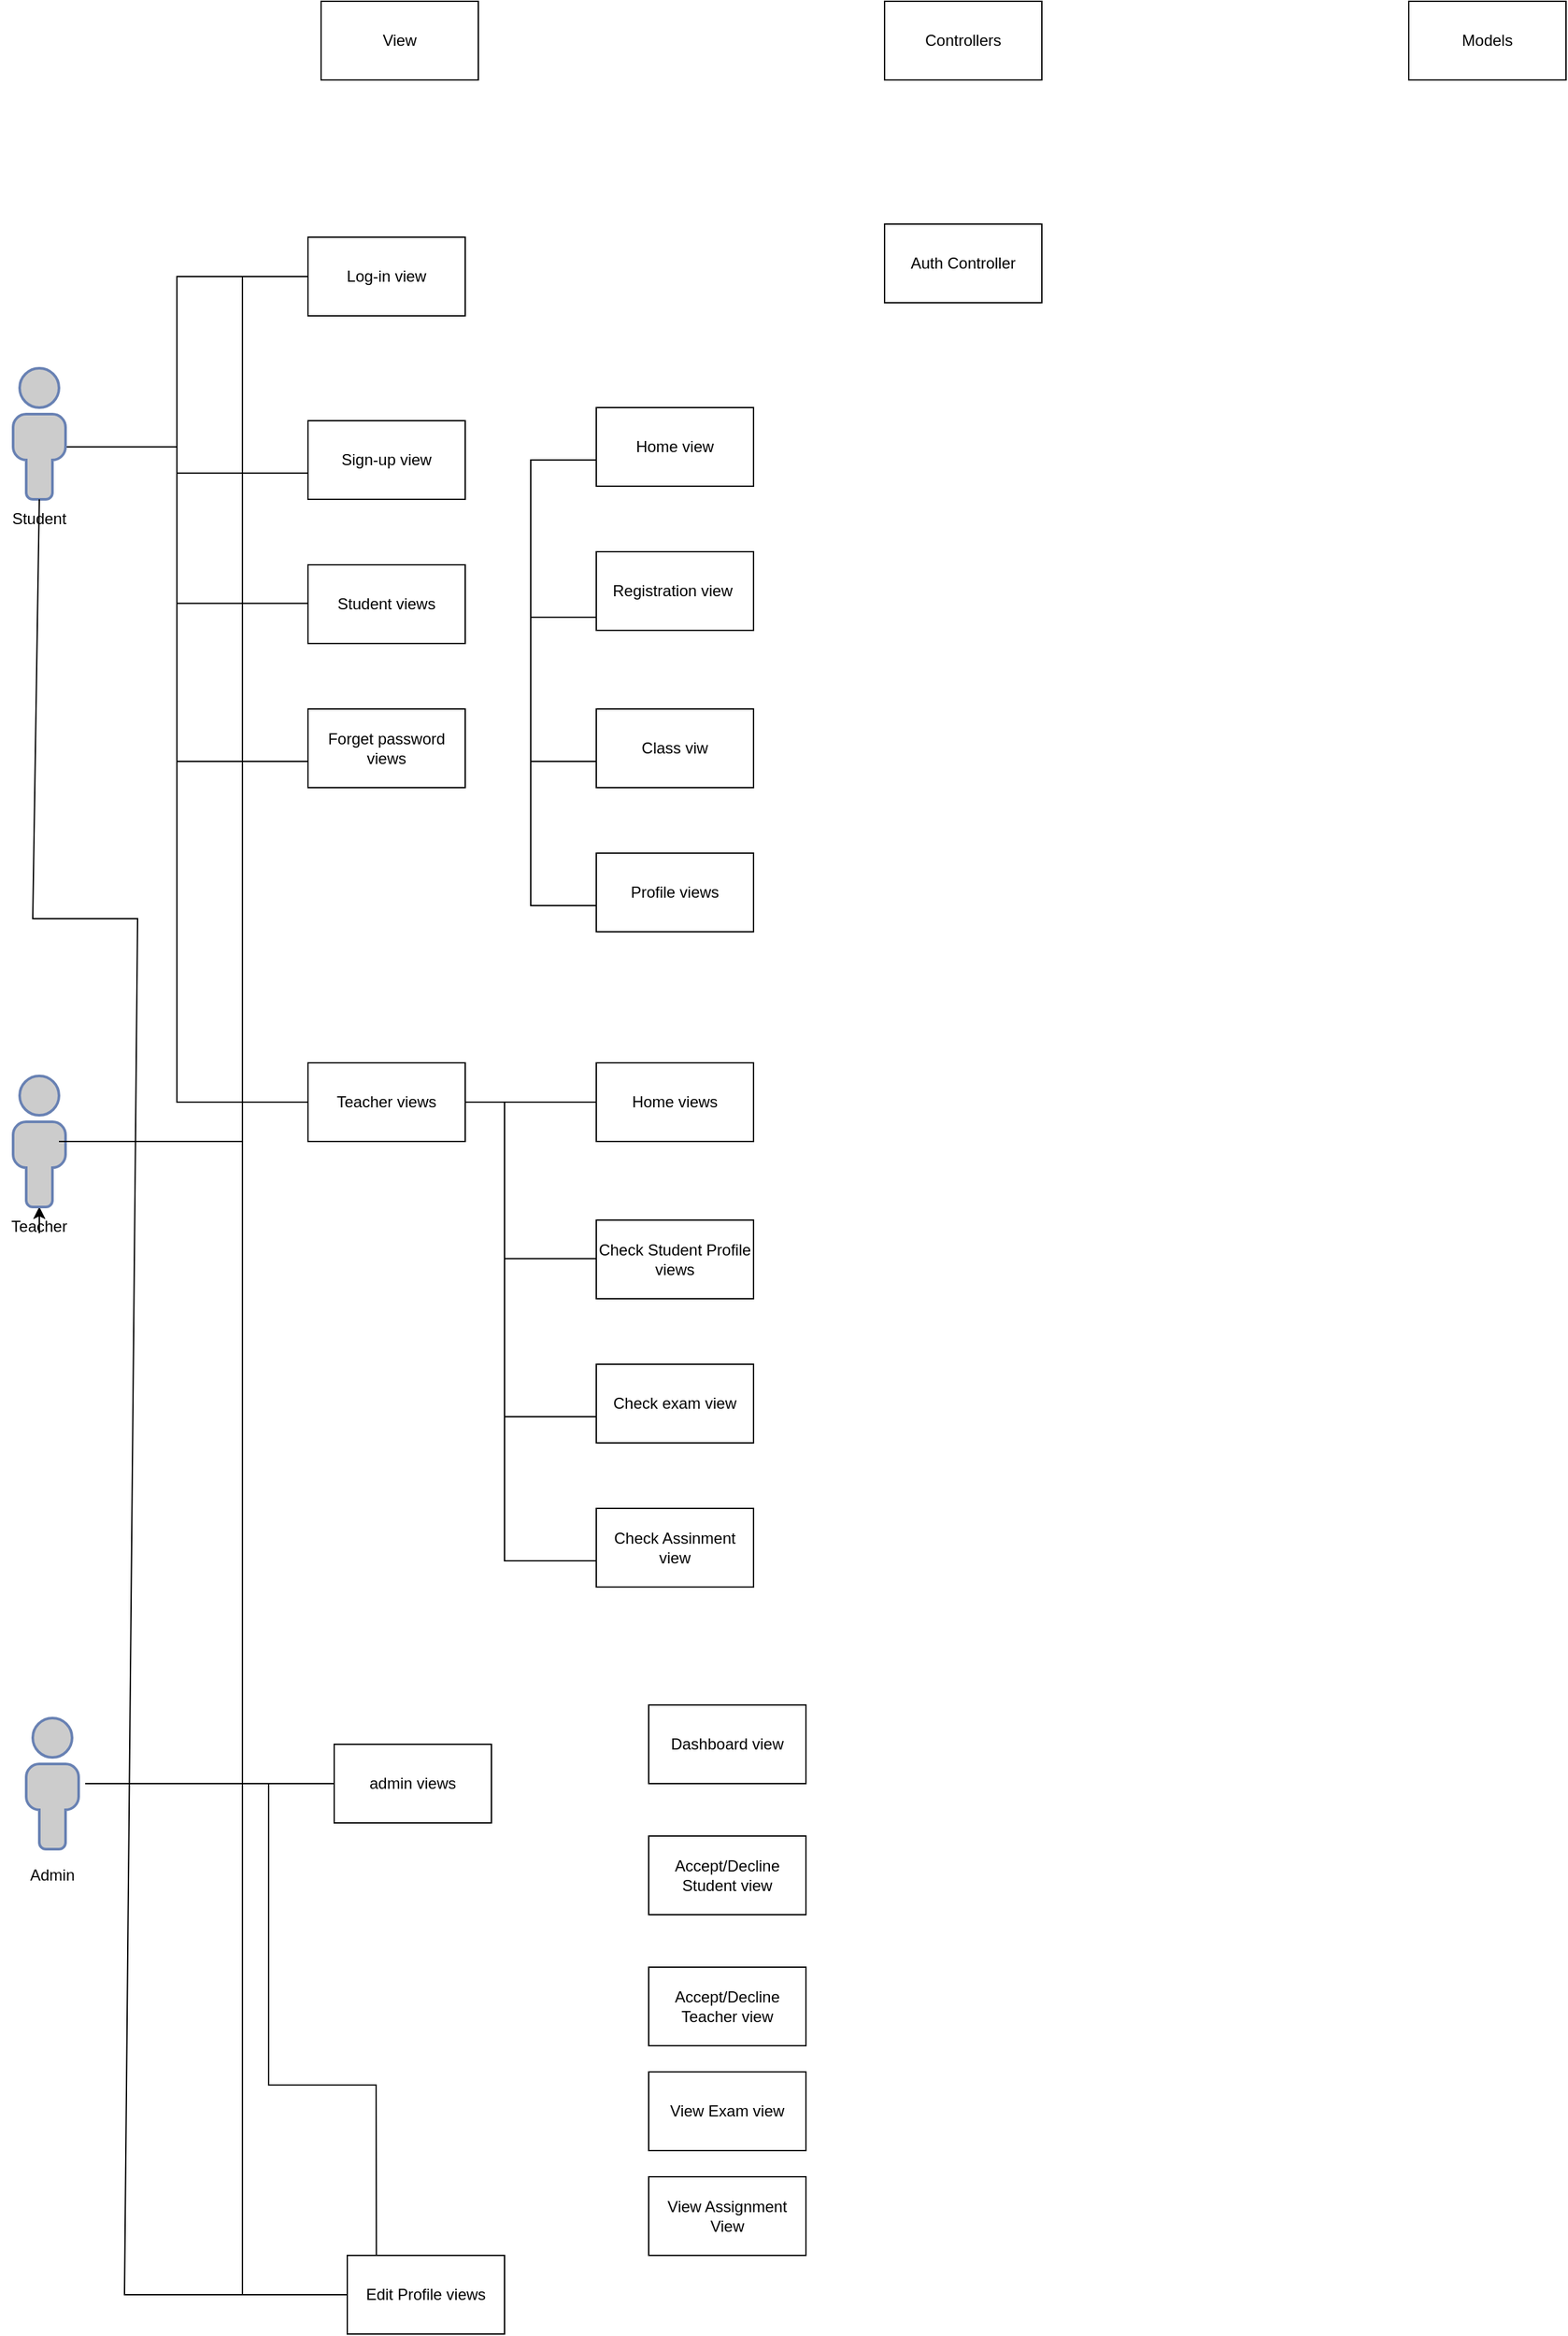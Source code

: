 <mxfile version="20.8.8" type="github">
  <diagram name="Page-1" id="TC_4WfJnMGVma51VtcSm">
    <mxGraphModel dx="749" dy="855" grid="1" gridSize="10" guides="1" tooltips="1" connect="1" arrows="1" fold="1" page="1" pageScale="1" pageWidth="1600" pageHeight="900" math="0" shadow="0">
      <root>
        <mxCell id="0" />
        <mxCell id="1" parent="0" />
        <mxCell id="ad1aPUpGKpew4Hz-ZdNQ-4" value="Student" style="text;strokeColor=none;align=center;fillColor=none;html=1;verticalAlign=middle;whiteSpace=wrap;rounded=0;" vertex="1" parent="1">
          <mxGeometry x="25" y="390" width="60" height="30" as="geometry" />
        </mxCell>
        <mxCell id="ad1aPUpGKpew4Hz-ZdNQ-64" value="" style="edgeStyle=orthogonalEdgeStyle;rounded=0;orthogonalLoop=1;jettySize=auto;html=1;" edge="1" parent="1" source="ad1aPUpGKpew4Hz-ZdNQ-5" target="ad1aPUpGKpew4Hz-ZdNQ-8">
          <mxGeometry relative="1" as="geometry" />
        </mxCell>
        <mxCell id="ad1aPUpGKpew4Hz-ZdNQ-69" value="" style="edgeStyle=orthogonalEdgeStyle;rounded=0;orthogonalLoop=1;jettySize=auto;html=1;" edge="1" parent="1" source="ad1aPUpGKpew4Hz-ZdNQ-5" target="ad1aPUpGKpew4Hz-ZdNQ-8">
          <mxGeometry relative="1" as="geometry" />
        </mxCell>
        <mxCell id="ad1aPUpGKpew4Hz-ZdNQ-5" value="Teacher" style="text;strokeColor=none;align=center;fillColor=none;html=1;verticalAlign=middle;whiteSpace=wrap;rounded=0;" vertex="1" parent="1">
          <mxGeometry x="25" y="930" width="60" height="30" as="geometry" />
        </mxCell>
        <mxCell id="ad1aPUpGKpew4Hz-ZdNQ-6" value="Admin" style="text;strokeColor=none;align=center;fillColor=none;html=1;verticalAlign=middle;whiteSpace=wrap;rounded=0;" vertex="1" parent="1">
          <mxGeometry x="35" y="1425" width="60" height="30" as="geometry" />
        </mxCell>
        <mxCell id="ad1aPUpGKpew4Hz-ZdNQ-8" value="" style="fontColor=#0066CC;verticalAlign=top;verticalLabelPosition=bottom;labelPosition=center;align=center;html=1;outlineConnect=0;fillColor=#CCCCCC;strokeColor=#6881B3;gradientColor=none;gradientDirection=north;strokeWidth=2;shape=mxgraph.networks.user_male;shadow=0;" vertex="1" parent="1">
          <mxGeometry x="35" y="830" width="40" height="100" as="geometry" />
        </mxCell>
        <mxCell id="ad1aPUpGKpew4Hz-ZdNQ-9" value="" style="fontColor=#0066CC;verticalAlign=top;verticalLabelPosition=bottom;labelPosition=center;align=center;html=1;outlineConnect=0;fillColor=#CCCCCC;strokeColor=#6881B3;gradientColor=none;gradientDirection=north;strokeWidth=2;shape=mxgraph.networks.user_male;shadow=0;" vertex="1" parent="1">
          <mxGeometry x="45" y="1320" width="40" height="100" as="geometry" />
        </mxCell>
        <mxCell id="ad1aPUpGKpew4Hz-ZdNQ-10" value="View" style="rounded=0;whiteSpace=wrap;html=1;shadow=0;" vertex="1" parent="1">
          <mxGeometry x="270" y="10" width="120" height="60" as="geometry" />
        </mxCell>
        <mxCell id="ad1aPUpGKpew4Hz-ZdNQ-11" value="Controllers" style="rounded=0;whiteSpace=wrap;html=1;shadow=0;" vertex="1" parent="1">
          <mxGeometry x="700" y="10" width="120" height="60" as="geometry" />
        </mxCell>
        <mxCell id="ad1aPUpGKpew4Hz-ZdNQ-12" value="Models" style="rounded=0;whiteSpace=wrap;html=1;shadow=0;" vertex="1" parent="1">
          <mxGeometry x="1100" y="10" width="120" height="60" as="geometry" />
        </mxCell>
        <mxCell id="ad1aPUpGKpew4Hz-ZdNQ-29" style="edgeStyle=orthogonalEdgeStyle;rounded=0;orthogonalLoop=1;jettySize=auto;html=1;" edge="1" parent="1" source="ad1aPUpGKpew4Hz-ZdNQ-13">
          <mxGeometry relative="1" as="geometry">
            <mxPoint x="300" y="1760" as="targetPoint" />
            <Array as="points">
              <mxPoint x="210" y="220" />
              <mxPoint x="210" y="1760" />
              <mxPoint x="290" y="1760" />
            </Array>
          </mxGeometry>
        </mxCell>
        <mxCell id="ad1aPUpGKpew4Hz-ZdNQ-13" value="Log-in view" style="rounded=0;whiteSpace=wrap;html=1;shadow=0;" vertex="1" parent="1">
          <mxGeometry x="260" y="190" width="120" height="60" as="geometry" />
        </mxCell>
        <mxCell id="ad1aPUpGKpew4Hz-ZdNQ-14" value="admin views" style="rounded=0;whiteSpace=wrap;html=1;shadow=0;" vertex="1" parent="1">
          <mxGeometry x="280" y="1340" width="120" height="60" as="geometry" />
        </mxCell>
        <mxCell id="ad1aPUpGKpew4Hz-ZdNQ-15" value="Edit Profile views" style="rounded=0;whiteSpace=wrap;html=1;shadow=0;" vertex="1" parent="1">
          <mxGeometry x="290" y="1730" width="120" height="60" as="geometry" />
        </mxCell>
        <mxCell id="ad1aPUpGKpew4Hz-ZdNQ-17" value="Teacher views" style="rounded=0;whiteSpace=wrap;html=1;shadow=0;" vertex="1" parent="1">
          <mxGeometry x="260" y="820" width="120" height="60" as="geometry" />
        </mxCell>
        <mxCell id="ad1aPUpGKpew4Hz-ZdNQ-18" value="Forget password views" style="rounded=0;whiteSpace=wrap;html=1;shadow=0;" vertex="1" parent="1">
          <mxGeometry x="260" y="550" width="120" height="60" as="geometry" />
        </mxCell>
        <mxCell id="ad1aPUpGKpew4Hz-ZdNQ-19" value="Sign-up view" style="rounded=0;whiteSpace=wrap;html=1;shadow=0;" vertex="1" parent="1">
          <mxGeometry x="260" y="330" width="120" height="60" as="geometry" />
        </mxCell>
        <mxCell id="ad1aPUpGKpew4Hz-ZdNQ-20" value="Student views" style="rounded=0;whiteSpace=wrap;html=1;shadow=0;" vertex="1" parent="1">
          <mxGeometry x="260" y="440" width="120" height="60" as="geometry" />
        </mxCell>
        <mxCell id="ad1aPUpGKpew4Hz-ZdNQ-30" value="" style="endArrow=none;html=1;rounded=0;exitX=0;exitY=0.5;exitDx=0;exitDy=0;" edge="1" parent="1" source="ad1aPUpGKpew4Hz-ZdNQ-17">
          <mxGeometry width="50" height="50" relative="1" as="geometry">
            <mxPoint x="650" y="590" as="sourcePoint" />
            <mxPoint x="260" y="220" as="targetPoint" />
            <Array as="points">
              <mxPoint x="160" y="850" />
              <mxPoint x="160" y="220" />
            </Array>
          </mxGeometry>
        </mxCell>
        <mxCell id="ad1aPUpGKpew4Hz-ZdNQ-31" value="" style="endArrow=none;html=1;rounded=0;exitX=0.375;exitY=0.6;exitDx=0;exitDy=0;exitPerimeter=0;" edge="1" parent="1" source="ad1aPUpGKpew4Hz-ZdNQ-7">
          <mxGeometry width="50" height="50" relative="1" as="geometry">
            <mxPoint x="90" y="350" as="sourcePoint" />
            <mxPoint x="160" y="350" as="targetPoint" />
          </mxGeometry>
        </mxCell>
        <mxCell id="ad1aPUpGKpew4Hz-ZdNQ-7" value="" style="fontColor=#0066CC;verticalAlign=top;verticalLabelPosition=bottom;labelPosition=center;align=center;html=1;outlineConnect=0;fillColor=#CCCCCC;strokeColor=#6881B3;gradientColor=none;gradientDirection=north;strokeWidth=2;shape=mxgraph.networks.user_male;shadow=0;" vertex="1" parent="1">
          <mxGeometry x="35" y="290" width="40" height="100" as="geometry" />
        </mxCell>
        <mxCell id="ad1aPUpGKpew4Hz-ZdNQ-37" value="" style="endArrow=none;html=1;rounded=0;exitX=0.375;exitY=0.6;exitDx=0;exitDy=0;exitPerimeter=0;" edge="1" parent="1">
          <mxGeometry width="50" height="50" relative="1" as="geometry">
            <mxPoint x="160" y="370" as="sourcePoint" />
            <mxPoint x="260" y="370" as="targetPoint" />
          </mxGeometry>
        </mxCell>
        <mxCell id="ad1aPUpGKpew4Hz-ZdNQ-38" value="" style="endArrow=none;html=1;rounded=0;exitX=0.375;exitY=0.6;exitDx=0;exitDy=0;exitPerimeter=0;" edge="1" parent="1">
          <mxGeometry width="50" height="50" relative="1" as="geometry">
            <mxPoint x="160" y="469.41" as="sourcePoint" />
            <mxPoint x="260" y="469.41" as="targetPoint" />
          </mxGeometry>
        </mxCell>
        <mxCell id="ad1aPUpGKpew4Hz-ZdNQ-39" value="" style="endArrow=none;html=1;rounded=0;exitX=0.375;exitY=0.6;exitDx=0;exitDy=0;exitPerimeter=0;" edge="1" parent="1">
          <mxGeometry width="50" height="50" relative="1" as="geometry">
            <mxPoint x="160" y="590" as="sourcePoint" />
            <mxPoint x="260" y="590" as="targetPoint" />
          </mxGeometry>
        </mxCell>
        <mxCell id="ad1aPUpGKpew4Hz-ZdNQ-40" value="Auth Controller" style="rounded=0;whiteSpace=wrap;html=1;shadow=0;" vertex="1" parent="1">
          <mxGeometry x="700" y="180" width="120" height="60" as="geometry" />
        </mxCell>
        <mxCell id="ad1aPUpGKpew4Hz-ZdNQ-41" value="Home view" style="rounded=0;whiteSpace=wrap;html=1;shadow=0;" vertex="1" parent="1">
          <mxGeometry x="480" y="320" width="120" height="60" as="geometry" />
        </mxCell>
        <mxCell id="ad1aPUpGKpew4Hz-ZdNQ-42" value="Registration view&amp;nbsp;" style="rounded=0;whiteSpace=wrap;html=1;shadow=0;" vertex="1" parent="1">
          <mxGeometry x="480" y="430" width="120" height="60" as="geometry" />
        </mxCell>
        <mxCell id="ad1aPUpGKpew4Hz-ZdNQ-43" value="Class viw" style="rounded=0;whiteSpace=wrap;html=1;shadow=0;" vertex="1" parent="1">
          <mxGeometry x="480" y="550" width="120" height="60" as="geometry" />
        </mxCell>
        <mxCell id="ad1aPUpGKpew4Hz-ZdNQ-44" value="Profile views" style="rounded=0;whiteSpace=wrap;html=1;shadow=0;" vertex="1" parent="1">
          <mxGeometry x="480" y="660" width="120" height="60" as="geometry" />
        </mxCell>
        <mxCell id="ad1aPUpGKpew4Hz-ZdNQ-45" value="" style="endArrow=none;html=1;rounded=0;" edge="1" parent="1">
          <mxGeometry width="50" height="50" relative="1" as="geometry">
            <mxPoint x="480" y="700" as="sourcePoint" />
            <mxPoint x="480" y="360" as="targetPoint" />
            <Array as="points">
              <mxPoint x="430" y="700" />
              <mxPoint x="430" y="360" />
            </Array>
          </mxGeometry>
        </mxCell>
        <mxCell id="ad1aPUpGKpew4Hz-ZdNQ-46" value="" style="endArrow=none;html=1;rounded=0;" edge="1" parent="1">
          <mxGeometry width="50" height="50" relative="1" as="geometry">
            <mxPoint x="430" y="480" as="sourcePoint" />
            <mxPoint x="480" y="480" as="targetPoint" />
          </mxGeometry>
        </mxCell>
        <mxCell id="ad1aPUpGKpew4Hz-ZdNQ-47" value="" style="endArrow=none;html=1;rounded=0;" edge="1" parent="1">
          <mxGeometry width="50" height="50" relative="1" as="geometry">
            <mxPoint x="430" y="590" as="sourcePoint" />
            <mxPoint x="480.0" y="590" as="targetPoint" />
          </mxGeometry>
        </mxCell>
        <mxCell id="ad1aPUpGKpew4Hz-ZdNQ-49" value="Home views" style="rounded=0;whiteSpace=wrap;html=1;shadow=0;" vertex="1" parent="1">
          <mxGeometry x="480" y="820" width="120" height="60" as="geometry" />
        </mxCell>
        <mxCell id="ad1aPUpGKpew4Hz-ZdNQ-50" value="Check Student Profile views" style="rounded=0;whiteSpace=wrap;html=1;shadow=0;" vertex="1" parent="1">
          <mxGeometry x="480" y="940" width="120" height="60" as="geometry" />
        </mxCell>
        <mxCell id="ad1aPUpGKpew4Hz-ZdNQ-51" value="Check exam view" style="rounded=0;whiteSpace=wrap;html=1;shadow=0;" vertex="1" parent="1">
          <mxGeometry x="480" y="1050" width="120" height="60" as="geometry" />
        </mxCell>
        <mxCell id="ad1aPUpGKpew4Hz-ZdNQ-52" value="Check Assinment view" style="rounded=0;whiteSpace=wrap;html=1;shadow=0;" vertex="1" parent="1">
          <mxGeometry x="480" y="1160" width="120" height="60" as="geometry" />
        </mxCell>
        <mxCell id="ad1aPUpGKpew4Hz-ZdNQ-55" value="" style="endArrow=none;html=1;rounded=0;entryX=0;entryY=0.5;entryDx=0;entryDy=0;" edge="1" parent="1" target="ad1aPUpGKpew4Hz-ZdNQ-49">
          <mxGeometry width="50" height="50" relative="1" as="geometry">
            <mxPoint x="380" y="850" as="sourcePoint" />
            <mxPoint x="440" y="820" as="targetPoint" />
          </mxGeometry>
        </mxCell>
        <mxCell id="ad1aPUpGKpew4Hz-ZdNQ-56" value="" style="endArrow=none;html=1;rounded=0;" edge="1" parent="1">
          <mxGeometry width="50" height="50" relative="1" as="geometry">
            <mxPoint x="480" y="1200" as="sourcePoint" />
            <mxPoint x="410" y="850" as="targetPoint" />
            <Array as="points">
              <mxPoint x="410" y="1200" />
            </Array>
          </mxGeometry>
        </mxCell>
        <mxCell id="ad1aPUpGKpew4Hz-ZdNQ-57" value="" style="endArrow=none;html=1;rounded=0;" edge="1" parent="1">
          <mxGeometry width="50" height="50" relative="1" as="geometry">
            <mxPoint x="410" y="1090" as="sourcePoint" />
            <mxPoint x="480" y="1090" as="targetPoint" />
            <Array as="points">
              <mxPoint x="440" y="1090" />
            </Array>
          </mxGeometry>
        </mxCell>
        <mxCell id="ad1aPUpGKpew4Hz-ZdNQ-58" value="" style="endArrow=none;html=1;rounded=0;" edge="1" parent="1">
          <mxGeometry width="50" height="50" relative="1" as="geometry">
            <mxPoint x="410" y="969.41" as="sourcePoint" />
            <mxPoint x="480.0" y="969.41" as="targetPoint" />
            <Array as="points">
              <mxPoint x="440" y="969.41" />
            </Array>
          </mxGeometry>
        </mxCell>
        <mxCell id="ad1aPUpGKpew4Hz-ZdNQ-59" value="Dashboard view" style="rounded=0;whiteSpace=wrap;html=1;shadow=0;" vertex="1" parent="1">
          <mxGeometry x="520" y="1310" width="120" height="60" as="geometry" />
        </mxCell>
        <mxCell id="ad1aPUpGKpew4Hz-ZdNQ-60" value="Accept/Decline Student view" style="rounded=0;whiteSpace=wrap;html=1;shadow=0;" vertex="1" parent="1">
          <mxGeometry x="520" y="1410" width="120" height="60" as="geometry" />
        </mxCell>
        <mxCell id="ad1aPUpGKpew4Hz-ZdNQ-61" value="Accept/Decline Teacher view" style="rounded=0;whiteSpace=wrap;html=1;shadow=0;" vertex="1" parent="1">
          <mxGeometry x="520" y="1510" width="120" height="60" as="geometry" />
        </mxCell>
        <mxCell id="ad1aPUpGKpew4Hz-ZdNQ-62" value="View Exam view" style="rounded=0;whiteSpace=wrap;html=1;shadow=0;" vertex="1" parent="1">
          <mxGeometry x="520" y="1590" width="120" height="60" as="geometry" />
        </mxCell>
        <mxCell id="ad1aPUpGKpew4Hz-ZdNQ-63" value="View Assignment View" style="rounded=0;whiteSpace=wrap;html=1;shadow=0;" vertex="1" parent="1">
          <mxGeometry x="520" y="1670" width="120" height="60" as="geometry" />
        </mxCell>
        <mxCell id="ad1aPUpGKpew4Hz-ZdNQ-65" value="" style="endArrow=none;html=1;rounded=0;" edge="1" parent="1">
          <mxGeometry width="50" height="50" relative="1" as="geometry">
            <mxPoint x="70" y="880" as="sourcePoint" />
            <mxPoint x="210" y="880" as="targetPoint" />
          </mxGeometry>
        </mxCell>
        <mxCell id="ad1aPUpGKpew4Hz-ZdNQ-66" value="" style="endArrow=none;html=1;rounded=0;" edge="1" parent="1">
          <mxGeometry width="50" height="50" relative="1" as="geometry">
            <mxPoint x="90" y="1370" as="sourcePoint" />
            <mxPoint x="280" y="1370" as="targetPoint" />
          </mxGeometry>
        </mxCell>
        <mxCell id="ad1aPUpGKpew4Hz-ZdNQ-67" value="" style="endArrow=none;html=1;rounded=0;entryX=0.185;entryY=-0.005;entryDx=0;entryDy=0;entryPerimeter=0;" edge="1" parent="1" target="ad1aPUpGKpew4Hz-ZdNQ-15">
          <mxGeometry width="50" height="50" relative="1" as="geometry">
            <mxPoint x="230" y="1370" as="sourcePoint" />
            <mxPoint x="300" y="1600" as="targetPoint" />
            <Array as="points">
              <mxPoint x="230" y="1600" />
              <mxPoint x="312" y="1600" />
            </Array>
          </mxGeometry>
        </mxCell>
        <mxCell id="ad1aPUpGKpew4Hz-ZdNQ-70" value="" style="endArrow=none;html=1;rounded=0;exitX=0.5;exitY=0;exitDx=0;exitDy=0;entryX=0;entryY=0.5;entryDx=0;entryDy=0;" edge="1" parent="1" source="ad1aPUpGKpew4Hz-ZdNQ-4" target="ad1aPUpGKpew4Hz-ZdNQ-15">
          <mxGeometry width="50" height="50" relative="1" as="geometry">
            <mxPoint x="60" y="710" as="sourcePoint" />
            <mxPoint x="130" y="1780" as="targetPoint" />
            <Array as="points">
              <mxPoint x="50" y="710" />
              <mxPoint x="130" y="710" />
              <mxPoint x="120" y="1760" />
            </Array>
          </mxGeometry>
        </mxCell>
      </root>
    </mxGraphModel>
  </diagram>
</mxfile>
